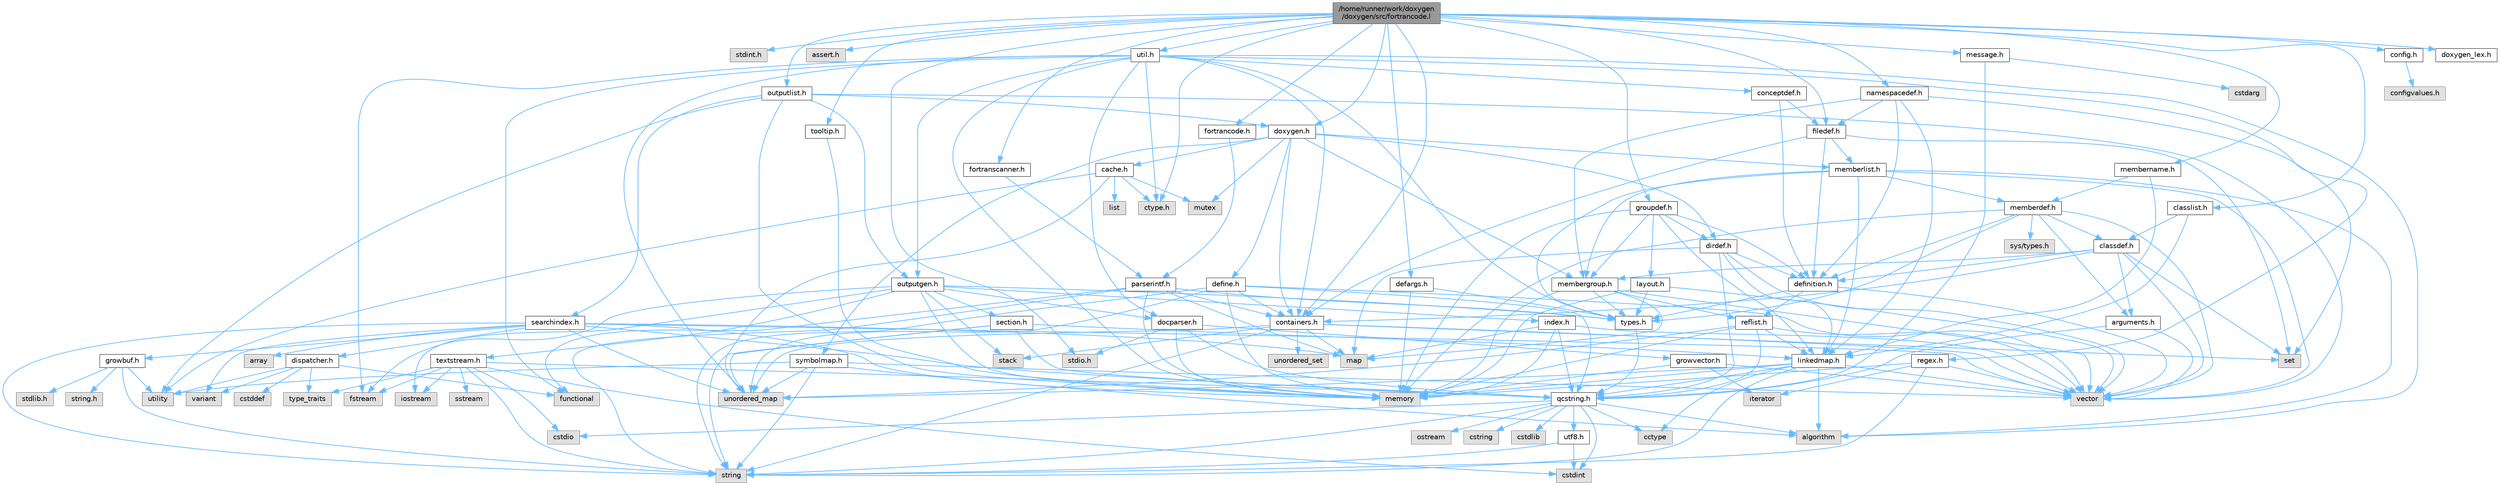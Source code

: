 digraph "/home/runner/work/doxygen/doxygen/src/fortrancode.l"
{
 // INTERACTIVE_SVG=YES
 // LATEX_PDF_SIZE
  bgcolor="transparent";
  edge [fontname=Helvetica,fontsize=10,labelfontname=Helvetica,labelfontsize=10];
  node [fontname=Helvetica,fontsize=10,shape=box,height=0.2,width=0.4];
  Node1 [label="/home/runner/work/doxygen\l/doxygen/src/fortrancode.l",height=0.2,width=0.4,color="gray40", fillcolor="grey60", style="filled", fontcolor="black",tooltip=" "];
  Node1 -> Node2 [color="steelblue1",style="solid"];
  Node2 [label="stdint.h",height=0.2,width=0.4,color="grey60", fillcolor="#E0E0E0", style="filled",tooltip=" "];
  Node1 -> Node3 [color="steelblue1",style="solid"];
  Node3 [label="stdio.h",height=0.2,width=0.4,color="grey60", fillcolor="#E0E0E0", style="filled",tooltip=" "];
  Node1 -> Node4 [color="steelblue1",style="solid"];
  Node4 [label="assert.h",height=0.2,width=0.4,color="grey60", fillcolor="#E0E0E0", style="filled",tooltip=" "];
  Node1 -> Node5 [color="steelblue1",style="solid"];
  Node5 [label="ctype.h",height=0.2,width=0.4,color="grey60", fillcolor="#E0E0E0", style="filled",tooltip=" "];
  Node1 -> Node6 [color="steelblue1",style="solid"];
  Node6 [label="doxygen.h",height=0.2,width=0.4,color="grey40", fillcolor="white", style="filled",URL="$d1/da1/doxygen_8h.html",tooltip=" "];
  Node6 -> Node7 [color="steelblue1",style="solid"];
  Node7 [label="mutex",height=0.2,width=0.4,color="grey60", fillcolor="#E0E0E0", style="filled",tooltip=" "];
  Node6 -> Node8 [color="steelblue1",style="solid"];
  Node8 [label="containers.h",height=0.2,width=0.4,color="grey40", fillcolor="white", style="filled",URL="$d5/d75/containers_8h.html",tooltip=" "];
  Node8 -> Node9 [color="steelblue1",style="solid"];
  Node9 [label="vector",height=0.2,width=0.4,color="grey60", fillcolor="#E0E0E0", style="filled",tooltip=" "];
  Node8 -> Node10 [color="steelblue1",style="solid"];
  Node10 [label="string",height=0.2,width=0.4,color="grey60", fillcolor="#E0E0E0", style="filled",tooltip=" "];
  Node8 -> Node11 [color="steelblue1",style="solid"];
  Node11 [label="set",height=0.2,width=0.4,color="grey60", fillcolor="#E0E0E0", style="filled",tooltip=" "];
  Node8 -> Node12 [color="steelblue1",style="solid"];
  Node12 [label="map",height=0.2,width=0.4,color="grey60", fillcolor="#E0E0E0", style="filled",tooltip=" "];
  Node8 -> Node13 [color="steelblue1",style="solid"];
  Node13 [label="unordered_set",height=0.2,width=0.4,color="grey60", fillcolor="#E0E0E0", style="filled",tooltip=" "];
  Node8 -> Node14 [color="steelblue1",style="solid"];
  Node14 [label="unordered_map",height=0.2,width=0.4,color="grey60", fillcolor="#E0E0E0", style="filled",tooltip=" "];
  Node8 -> Node15 [color="steelblue1",style="solid"];
  Node15 [label="stack",height=0.2,width=0.4,color="grey60", fillcolor="#E0E0E0", style="filled",tooltip=" "];
  Node6 -> Node16 [color="steelblue1",style="solid"];
  Node16 [label="membergroup.h",height=0.2,width=0.4,color="grey40", fillcolor="white", style="filled",URL="$d9/d11/membergroup_8h.html",tooltip=" "];
  Node16 -> Node9 [color="steelblue1",style="solid"];
  Node16 -> Node12 [color="steelblue1",style="solid"];
  Node16 -> Node17 [color="steelblue1",style="solid"];
  Node17 [label="memory",height=0.2,width=0.4,color="grey60", fillcolor="#E0E0E0", style="filled",tooltip=" "];
  Node16 -> Node18 [color="steelblue1",style="solid"];
  Node18 [label="types.h",height=0.2,width=0.4,color="grey40", fillcolor="white", style="filled",URL="$d9/d49/types_8h.html",tooltip="This file contains a number of basic enums and types."];
  Node18 -> Node19 [color="steelblue1",style="solid"];
  Node19 [label="qcstring.h",height=0.2,width=0.4,color="grey40", fillcolor="white", style="filled",URL="$d7/d5c/qcstring_8h.html",tooltip=" "];
  Node19 -> Node10 [color="steelblue1",style="solid"];
  Node19 -> Node20 [color="steelblue1",style="solid"];
  Node20 [label="algorithm",height=0.2,width=0.4,color="grey60", fillcolor="#E0E0E0", style="filled",tooltip=" "];
  Node19 -> Node21 [color="steelblue1",style="solid"];
  Node21 [label="cctype",height=0.2,width=0.4,color="grey60", fillcolor="#E0E0E0", style="filled",tooltip=" "];
  Node19 -> Node22 [color="steelblue1",style="solid"];
  Node22 [label="cstring",height=0.2,width=0.4,color="grey60", fillcolor="#E0E0E0", style="filled",tooltip=" "];
  Node19 -> Node23 [color="steelblue1",style="solid"];
  Node23 [label="cstdio",height=0.2,width=0.4,color="grey60", fillcolor="#E0E0E0", style="filled",tooltip=" "];
  Node19 -> Node24 [color="steelblue1",style="solid"];
  Node24 [label="cstdlib",height=0.2,width=0.4,color="grey60", fillcolor="#E0E0E0", style="filled",tooltip=" "];
  Node19 -> Node25 [color="steelblue1",style="solid"];
  Node25 [label="cstdint",height=0.2,width=0.4,color="grey60", fillcolor="#E0E0E0", style="filled",tooltip=" "];
  Node19 -> Node26 [color="steelblue1",style="solid"];
  Node26 [label="ostream",height=0.2,width=0.4,color="grey60", fillcolor="#E0E0E0", style="filled",tooltip=" "];
  Node19 -> Node27 [color="steelblue1",style="solid"];
  Node27 [label="utf8.h",height=0.2,width=0.4,color="grey40", fillcolor="white", style="filled",URL="$db/d7c/utf8_8h.html",tooltip="Various UTF8 related helper functions."];
  Node27 -> Node25 [color="steelblue1",style="solid"];
  Node27 -> Node10 [color="steelblue1",style="solid"];
  Node16 -> Node28 [color="steelblue1",style="solid"];
  Node28 [label="reflist.h",height=0.2,width=0.4,color="grey40", fillcolor="white", style="filled",URL="$d1/d02/reflist_8h.html",tooltip=" "];
  Node28 -> Node9 [color="steelblue1",style="solid"];
  Node28 -> Node14 [color="steelblue1",style="solid"];
  Node28 -> Node17 [color="steelblue1",style="solid"];
  Node28 -> Node19 [color="steelblue1",style="solid"];
  Node28 -> Node29 [color="steelblue1",style="solid"];
  Node29 [label="linkedmap.h",height=0.2,width=0.4,color="grey40", fillcolor="white", style="filled",URL="$da/de1/linkedmap_8h.html",tooltip=" "];
  Node29 -> Node14 [color="steelblue1",style="solid"];
  Node29 -> Node9 [color="steelblue1",style="solid"];
  Node29 -> Node17 [color="steelblue1",style="solid"];
  Node29 -> Node10 [color="steelblue1",style="solid"];
  Node29 -> Node20 [color="steelblue1",style="solid"];
  Node29 -> Node21 [color="steelblue1",style="solid"];
  Node29 -> Node19 [color="steelblue1",style="solid"];
  Node6 -> Node30 [color="steelblue1",style="solid"];
  Node30 [label="dirdef.h",height=0.2,width=0.4,color="grey40", fillcolor="white", style="filled",URL="$d6/d15/dirdef_8h.html",tooltip=" "];
  Node30 -> Node9 [color="steelblue1",style="solid"];
  Node30 -> Node12 [color="steelblue1",style="solid"];
  Node30 -> Node19 [color="steelblue1",style="solid"];
  Node30 -> Node29 [color="steelblue1",style="solid"];
  Node30 -> Node31 [color="steelblue1",style="solid"];
  Node31 [label="definition.h",height=0.2,width=0.4,color="grey40", fillcolor="white", style="filled",URL="$df/da1/definition_8h.html",tooltip=" "];
  Node31 -> Node9 [color="steelblue1",style="solid"];
  Node31 -> Node18 [color="steelblue1",style="solid"];
  Node31 -> Node28 [color="steelblue1",style="solid"];
  Node6 -> Node32 [color="steelblue1",style="solid"];
  Node32 [label="memberlist.h",height=0.2,width=0.4,color="grey40", fillcolor="white", style="filled",URL="$dd/d78/memberlist_8h.html",tooltip=" "];
  Node32 -> Node9 [color="steelblue1",style="solid"];
  Node32 -> Node20 [color="steelblue1",style="solid"];
  Node32 -> Node33 [color="steelblue1",style="solid"];
  Node33 [label="memberdef.h",height=0.2,width=0.4,color="grey40", fillcolor="white", style="filled",URL="$d4/d46/memberdef_8h.html",tooltip=" "];
  Node33 -> Node9 [color="steelblue1",style="solid"];
  Node33 -> Node17 [color="steelblue1",style="solid"];
  Node33 -> Node34 [color="steelblue1",style="solid"];
  Node34 [label="sys/types.h",height=0.2,width=0.4,color="grey60", fillcolor="#E0E0E0", style="filled",tooltip=" "];
  Node33 -> Node18 [color="steelblue1",style="solid"];
  Node33 -> Node31 [color="steelblue1",style="solid"];
  Node33 -> Node35 [color="steelblue1",style="solid"];
  Node35 [label="arguments.h",height=0.2,width=0.4,color="grey40", fillcolor="white", style="filled",URL="$df/d9b/arguments_8h.html",tooltip=" "];
  Node35 -> Node9 [color="steelblue1",style="solid"];
  Node35 -> Node19 [color="steelblue1",style="solid"];
  Node33 -> Node36 [color="steelblue1",style="solid"];
  Node36 [label="classdef.h",height=0.2,width=0.4,color="grey40", fillcolor="white", style="filled",URL="$d1/da6/classdef_8h.html",tooltip=" "];
  Node36 -> Node9 [color="steelblue1",style="solid"];
  Node36 -> Node11 [color="steelblue1",style="solid"];
  Node36 -> Node8 [color="steelblue1",style="solid"];
  Node36 -> Node31 [color="steelblue1",style="solid"];
  Node36 -> Node35 [color="steelblue1",style="solid"];
  Node36 -> Node16 [color="steelblue1",style="solid"];
  Node32 -> Node29 [color="steelblue1",style="solid"];
  Node32 -> Node18 [color="steelblue1",style="solid"];
  Node32 -> Node16 [color="steelblue1",style="solid"];
  Node6 -> Node37 [color="steelblue1",style="solid"];
  Node37 [label="define.h",height=0.2,width=0.4,color="grey40", fillcolor="white", style="filled",URL="$df/d67/define_8h.html",tooltip=" "];
  Node37 -> Node9 [color="steelblue1",style="solid"];
  Node37 -> Node17 [color="steelblue1",style="solid"];
  Node37 -> Node10 [color="steelblue1",style="solid"];
  Node37 -> Node14 [color="steelblue1",style="solid"];
  Node37 -> Node19 [color="steelblue1",style="solid"];
  Node37 -> Node8 [color="steelblue1",style="solid"];
  Node6 -> Node38 [color="steelblue1",style="solid"];
  Node38 [label="cache.h",height=0.2,width=0.4,color="grey40", fillcolor="white", style="filled",URL="$d3/d26/cache_8h.html",tooltip=" "];
  Node38 -> Node39 [color="steelblue1",style="solid"];
  Node39 [label="list",height=0.2,width=0.4,color="grey60", fillcolor="#E0E0E0", style="filled",tooltip=" "];
  Node38 -> Node14 [color="steelblue1",style="solid"];
  Node38 -> Node7 [color="steelblue1",style="solid"];
  Node38 -> Node40 [color="steelblue1",style="solid"];
  Node40 [label="utility",height=0.2,width=0.4,color="grey60", fillcolor="#E0E0E0", style="filled",tooltip=" "];
  Node38 -> Node5 [color="steelblue1",style="solid"];
  Node6 -> Node41 [color="steelblue1",style="solid"];
  Node41 [label="symbolmap.h",height=0.2,width=0.4,color="grey40", fillcolor="white", style="filled",URL="$d7/ddd/symbolmap_8h.html",tooltip=" "];
  Node41 -> Node20 [color="steelblue1",style="solid"];
  Node41 -> Node14 [color="steelblue1",style="solid"];
  Node41 -> Node9 [color="steelblue1",style="solid"];
  Node41 -> Node10 [color="steelblue1",style="solid"];
  Node41 -> Node40 [color="steelblue1",style="solid"];
  Node1 -> Node42 [color="steelblue1",style="solid"];
  Node42 [label="message.h",height=0.2,width=0.4,color="grey40", fillcolor="white", style="filled",URL="$d2/d0d/message_8h.html",tooltip=" "];
  Node42 -> Node43 [color="steelblue1",style="solid"];
  Node43 [label="cstdarg",height=0.2,width=0.4,color="grey60", fillcolor="#E0E0E0", style="filled",tooltip=" "];
  Node42 -> Node19 [color="steelblue1",style="solid"];
  Node1 -> Node44 [color="steelblue1",style="solid"];
  Node44 [label="outputlist.h",height=0.2,width=0.4,color="grey40", fillcolor="white", style="filled",URL="$d2/db9/outputlist_8h.html",tooltip=" "];
  Node44 -> Node40 [color="steelblue1",style="solid"];
  Node44 -> Node9 [color="steelblue1",style="solid"];
  Node44 -> Node17 [color="steelblue1",style="solid"];
  Node44 -> Node45 [color="steelblue1",style="solid"];
  Node45 [label="outputgen.h",height=0.2,width=0.4,color="grey40", fillcolor="white", style="filled",URL="$df/d06/outputgen_8h.html",tooltip=" "];
  Node45 -> Node17 [color="steelblue1",style="solid"];
  Node45 -> Node15 [color="steelblue1",style="solid"];
  Node45 -> Node46 [color="steelblue1",style="solid"];
  Node46 [label="iostream",height=0.2,width=0.4,color="grey60", fillcolor="#E0E0E0", style="filled",tooltip=" "];
  Node45 -> Node47 [color="steelblue1",style="solid"];
  Node47 [label="fstream",height=0.2,width=0.4,color="grey60", fillcolor="#E0E0E0", style="filled",tooltip=" "];
  Node45 -> Node18 [color="steelblue1",style="solid"];
  Node45 -> Node48 [color="steelblue1",style="solid"];
  Node48 [label="index.h",height=0.2,width=0.4,color="grey40", fillcolor="white", style="filled",URL="$d1/db5/index_8h.html",tooltip=" "];
  Node48 -> Node17 [color="steelblue1",style="solid"];
  Node48 -> Node9 [color="steelblue1",style="solid"];
  Node48 -> Node12 [color="steelblue1",style="solid"];
  Node48 -> Node19 [color="steelblue1",style="solid"];
  Node45 -> Node49 [color="steelblue1",style="solid"];
  Node49 [label="section.h",height=0.2,width=0.4,color="grey40", fillcolor="white", style="filled",URL="$d1/d2a/section_8h.html",tooltip=" "];
  Node49 -> Node10 [color="steelblue1",style="solid"];
  Node49 -> Node14 [color="steelblue1",style="solid"];
  Node49 -> Node19 [color="steelblue1",style="solid"];
  Node49 -> Node29 [color="steelblue1",style="solid"];
  Node45 -> Node50 [color="steelblue1",style="solid"];
  Node50 [label="textstream.h",height=0.2,width=0.4,color="grey40", fillcolor="white", style="filled",URL="$d4/d7d/textstream_8h.html",tooltip=" "];
  Node50 -> Node10 [color="steelblue1",style="solid"];
  Node50 -> Node46 [color="steelblue1",style="solid"];
  Node50 -> Node51 [color="steelblue1",style="solid"];
  Node51 [label="sstream",height=0.2,width=0.4,color="grey60", fillcolor="#E0E0E0", style="filled",tooltip=" "];
  Node50 -> Node25 [color="steelblue1",style="solid"];
  Node50 -> Node23 [color="steelblue1",style="solid"];
  Node50 -> Node47 [color="steelblue1",style="solid"];
  Node50 -> Node52 [color="steelblue1",style="solid"];
  Node52 [label="type_traits",height=0.2,width=0.4,color="grey60", fillcolor="#E0E0E0", style="filled",tooltip=" "];
  Node50 -> Node19 [color="steelblue1",style="solid"];
  Node45 -> Node53 [color="steelblue1",style="solid"];
  Node53 [label="docparser.h",height=0.2,width=0.4,color="grey40", fillcolor="white", style="filled",URL="$de/d9c/docparser_8h.html",tooltip=" "];
  Node53 -> Node3 [color="steelblue1",style="solid"];
  Node53 -> Node17 [color="steelblue1",style="solid"];
  Node53 -> Node19 [color="steelblue1",style="solid"];
  Node53 -> Node54 [color="steelblue1",style="solid"];
  Node54 [label="growvector.h",height=0.2,width=0.4,color="grey40", fillcolor="white", style="filled",URL="$d7/d50/growvector_8h.html",tooltip=" "];
  Node54 -> Node9 [color="steelblue1",style="solid"];
  Node54 -> Node17 [color="steelblue1",style="solid"];
  Node54 -> Node55 [color="steelblue1",style="solid"];
  Node55 [label="iterator",height=0.2,width=0.4,color="grey60", fillcolor="#E0E0E0", style="filled",tooltip=" "];
  Node44 -> Node56 [color="steelblue1",style="solid"];
  Node56 [label="searchindex.h",height=0.2,width=0.4,color="grey40", fillcolor="white", style="filled",URL="$de/d07/searchindex_8h.html",tooltip="Web server based search engine."];
  Node56 -> Node17 [color="steelblue1",style="solid"];
  Node56 -> Node9 [color="steelblue1",style="solid"];
  Node56 -> Node12 [color="steelblue1",style="solid"];
  Node56 -> Node14 [color="steelblue1",style="solid"];
  Node56 -> Node10 [color="steelblue1",style="solid"];
  Node56 -> Node57 [color="steelblue1",style="solid"];
  Node57 [label="array",height=0.2,width=0.4,color="grey60", fillcolor="#E0E0E0", style="filled",tooltip=" "];
  Node56 -> Node58 [color="steelblue1",style="solid"];
  Node58 [label="variant",height=0.2,width=0.4,color="grey60", fillcolor="#E0E0E0", style="filled",tooltip=" "];
  Node56 -> Node19 [color="steelblue1",style="solid"];
  Node56 -> Node59 [color="steelblue1",style="solid"];
  Node59 [label="growbuf.h",height=0.2,width=0.4,color="grey40", fillcolor="white", style="filled",URL="$dd/d72/growbuf_8h.html",tooltip=" "];
  Node59 -> Node40 [color="steelblue1",style="solid"];
  Node59 -> Node60 [color="steelblue1",style="solid"];
  Node60 [label="stdlib.h",height=0.2,width=0.4,color="grey60", fillcolor="#E0E0E0", style="filled",tooltip=" "];
  Node59 -> Node61 [color="steelblue1",style="solid"];
  Node61 [label="string.h",height=0.2,width=0.4,color="grey60", fillcolor="#E0E0E0", style="filled",tooltip=" "];
  Node59 -> Node10 [color="steelblue1",style="solid"];
  Node56 -> Node62 [color="steelblue1",style="solid"];
  Node62 [label="dispatcher.h",height=0.2,width=0.4,color="grey40", fillcolor="white", style="filled",URL="$da/d73/dispatcher_8h.html",tooltip=" "];
  Node62 -> Node63 [color="steelblue1",style="solid"];
  Node63 [label="cstddef",height=0.2,width=0.4,color="grey60", fillcolor="#E0E0E0", style="filled",tooltip=" "];
  Node62 -> Node40 [color="steelblue1",style="solid"];
  Node62 -> Node64 [color="steelblue1",style="solid"];
  Node64 [label="functional",height=0.2,width=0.4,color="grey60", fillcolor="#E0E0E0", style="filled",tooltip=" "];
  Node62 -> Node58 [color="steelblue1",style="solid"];
  Node62 -> Node52 [color="steelblue1",style="solid"];
  Node44 -> Node6 [color="steelblue1",style="solid"];
  Node1 -> Node65 [color="steelblue1",style="solid"];
  Node65 [label="util.h",height=0.2,width=0.4,color="grey40", fillcolor="white", style="filled",URL="$d8/d3c/util_8h.html",tooltip="A bunch of utility functions."];
  Node65 -> Node17 [color="steelblue1",style="solid"];
  Node65 -> Node14 [color="steelblue1",style="solid"];
  Node65 -> Node20 [color="steelblue1",style="solid"];
  Node65 -> Node64 [color="steelblue1",style="solid"];
  Node65 -> Node47 [color="steelblue1",style="solid"];
  Node65 -> Node5 [color="steelblue1",style="solid"];
  Node65 -> Node18 [color="steelblue1",style="solid"];
  Node65 -> Node53 [color="steelblue1",style="solid"];
  Node65 -> Node8 [color="steelblue1",style="solid"];
  Node65 -> Node45 [color="steelblue1",style="solid"];
  Node65 -> Node66 [color="steelblue1",style="solid"];
  Node66 [label="regex.h",height=0.2,width=0.4,color="grey40", fillcolor="white", style="filled",URL="$d1/d21/regex_8h.html",tooltip=" "];
  Node66 -> Node17 [color="steelblue1",style="solid"];
  Node66 -> Node10 [color="steelblue1",style="solid"];
  Node66 -> Node9 [color="steelblue1",style="solid"];
  Node66 -> Node55 [color="steelblue1",style="solid"];
  Node65 -> Node67 [color="steelblue1",style="solid"];
  Node67 [label="conceptdef.h",height=0.2,width=0.4,color="grey40", fillcolor="white", style="filled",URL="$da/df1/conceptdef_8h.html",tooltip=" "];
  Node67 -> Node31 [color="steelblue1",style="solid"];
  Node67 -> Node68 [color="steelblue1",style="solid"];
  Node68 [label="filedef.h",height=0.2,width=0.4,color="grey40", fillcolor="white", style="filled",URL="$d4/d3a/filedef_8h.html",tooltip=" "];
  Node68 -> Node11 [color="steelblue1",style="solid"];
  Node68 -> Node31 [color="steelblue1",style="solid"];
  Node68 -> Node32 [color="steelblue1",style="solid"];
  Node68 -> Node8 [color="steelblue1",style="solid"];
  Node1 -> Node69 [color="steelblue1",style="solid"];
  Node69 [label="membername.h",height=0.2,width=0.4,color="grey40", fillcolor="white", style="filled",URL="$d7/dfc/membername_8h.html",tooltip=" "];
  Node69 -> Node33 [color="steelblue1",style="solid"];
  Node69 -> Node29 [color="steelblue1",style="solid"];
  Node1 -> Node70 [color="steelblue1",style="solid"];
  Node70 [label="defargs.h",height=0.2,width=0.4,color="grey40", fillcolor="white", style="filled",URL="$d8/d65/defargs_8h.html",tooltip=" "];
  Node70 -> Node18 [color="steelblue1",style="solid"];
  Node70 -> Node17 [color="steelblue1",style="solid"];
  Node1 -> Node71 [color="steelblue1",style="solid"];
  Node71 [label="config.h",height=0.2,width=0.4,color="grey40", fillcolor="white", style="filled",URL="$db/d16/config_8h.html",tooltip=" "];
  Node71 -> Node72 [color="steelblue1",style="solid"];
  Node72 [label="configvalues.h",height=0.2,width=0.4,color="grey60", fillcolor="#E0E0E0", style="filled",tooltip=" "];
  Node1 -> Node73 [color="steelblue1",style="solid"];
  Node73 [label="groupdef.h",height=0.2,width=0.4,color="grey40", fillcolor="white", style="filled",URL="$d1/de6/groupdef_8h.html",tooltip=" "];
  Node73 -> Node17 [color="steelblue1",style="solid"];
  Node73 -> Node31 [color="steelblue1",style="solid"];
  Node73 -> Node30 [color="steelblue1",style="solid"];
  Node73 -> Node74 [color="steelblue1",style="solid"];
  Node74 [label="layout.h",height=0.2,width=0.4,color="grey40", fillcolor="white", style="filled",URL="$db/d51/layout_8h.html",tooltip=" "];
  Node74 -> Node17 [color="steelblue1",style="solid"];
  Node74 -> Node9 [color="steelblue1",style="solid"];
  Node74 -> Node18 [color="steelblue1",style="solid"];
  Node73 -> Node16 [color="steelblue1",style="solid"];
  Node73 -> Node29 [color="steelblue1",style="solid"];
  Node1 -> Node75 [color="steelblue1",style="solid"];
  Node75 [label="classlist.h",height=0.2,width=0.4,color="grey40", fillcolor="white", style="filled",URL="$d2/df8/classlist_8h.html",tooltip=" "];
  Node75 -> Node29 [color="steelblue1",style="solid"];
  Node75 -> Node36 [color="steelblue1",style="solid"];
  Node1 -> Node68 [color="steelblue1",style="solid"];
  Node1 -> Node76 [color="steelblue1",style="solid"];
  Node76 [label="namespacedef.h",height=0.2,width=0.4,color="grey40", fillcolor="white", style="filled",URL="$d7/d97/namespacedef_8h.html",tooltip=" "];
  Node76 -> Node11 [color="steelblue1",style="solid"];
  Node76 -> Node31 [color="steelblue1",style="solid"];
  Node76 -> Node68 [color="steelblue1",style="solid"];
  Node76 -> Node29 [color="steelblue1",style="solid"];
  Node76 -> Node16 [color="steelblue1",style="solid"];
  Node1 -> Node77 [color="steelblue1",style="solid"];
  Node77 [label="tooltip.h",height=0.2,width=0.4,color="grey40", fillcolor="white", style="filled",URL="$db/d83/tooltip_8h.html",tooltip=" "];
  Node77 -> Node17 [color="steelblue1",style="solid"];
  Node1 -> Node78 [color="steelblue1",style="solid"];
  Node78 [label="fortrancode.h",height=0.2,width=0.4,color="grey40", fillcolor="white", style="filled",URL="$da/d06/fortrancode_8h.html",tooltip=" "];
  Node78 -> Node79 [color="steelblue1",style="solid"];
  Node79 [label="parserintf.h",height=0.2,width=0.4,color="grey40", fillcolor="white", style="filled",URL="$da/d55/parserintf_8h.html",tooltip=" "];
  Node79 -> Node64 [color="steelblue1",style="solid"];
  Node79 -> Node17 [color="steelblue1",style="solid"];
  Node79 -> Node12 [color="steelblue1",style="solid"];
  Node79 -> Node10 [color="steelblue1",style="solid"];
  Node79 -> Node18 [color="steelblue1",style="solid"];
  Node79 -> Node8 [color="steelblue1",style="solid"];
  Node1 -> Node80 [color="steelblue1",style="solid"];
  Node80 [label="fortranscanner.h",height=0.2,width=0.4,color="grey40", fillcolor="white", style="filled",URL="$d9/d7b/fortranscanner_8h.html",tooltip=" "];
  Node80 -> Node79 [color="steelblue1",style="solid"];
  Node1 -> Node8 [color="steelblue1",style="solid"];
  Node1 -> Node81 [color="steelblue1",style="solid"];
  Node81 [label="doxygen_lex.h",height=0.2,width=0.4,color="grey40", fillcolor="white", style="filled",URL="$d6/da5/doxygen__lex_8h.html",tooltip=" "];
}
